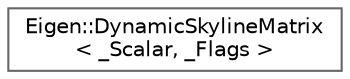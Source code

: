 digraph "类继承关系图"
{
 // LATEX_PDF_SIZE
  bgcolor="transparent";
  edge [fontname=Helvetica,fontsize=10,labelfontname=Helvetica,labelfontsize=10];
  node [fontname=Helvetica,fontsize=10,shape=box,height=0.2,width=0.4];
  rankdir="LR";
  Node0 [id="Node000000",label="Eigen::DynamicSkylineMatrix\l\< _Scalar, _Flags \>",height=0.2,width=0.4,color="grey40", fillcolor="white", style="filled",URL="$class_eigen_1_1_dynamic_skyline_matrix.html",tooltip=" "];
}
